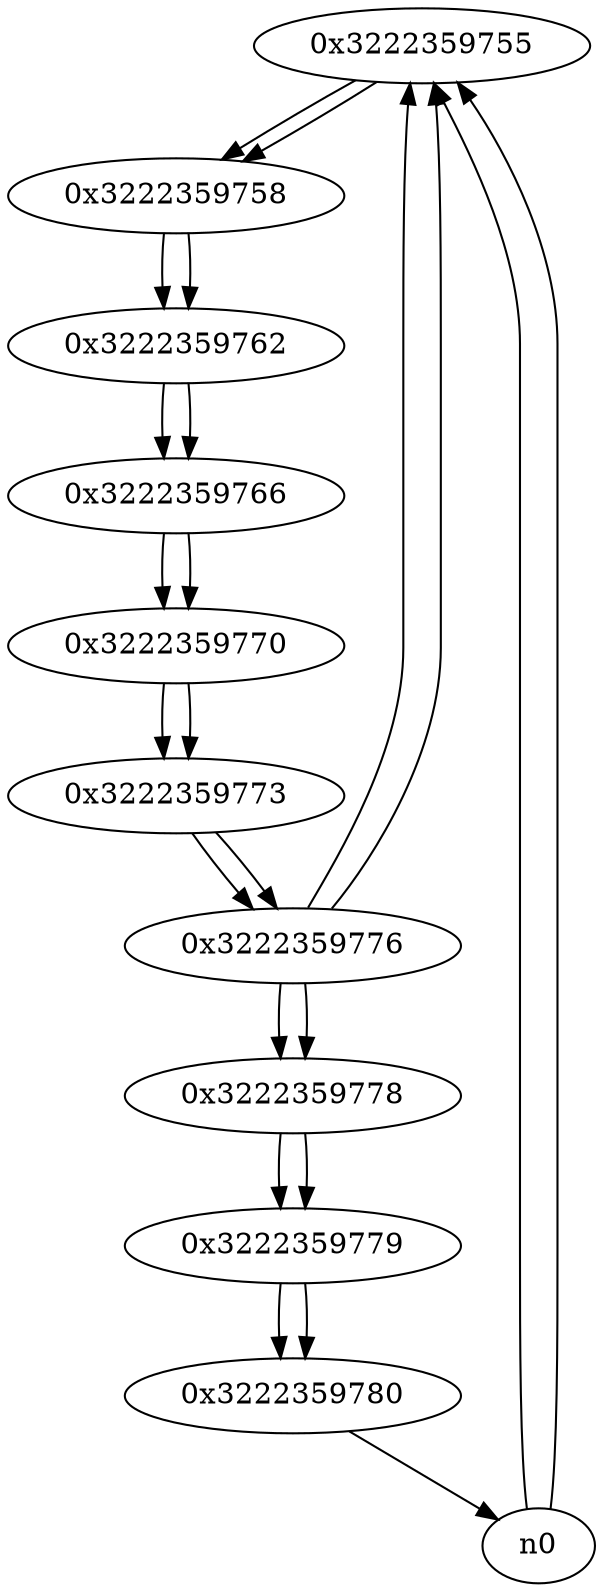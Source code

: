 digraph G{
/* nodes */
  n1 [label="0x3222359755"]
  n2 [label="0x3222359758"]
  n3 [label="0x3222359762"]
  n4 [label="0x3222359766"]
  n5 [label="0x3222359770"]
  n6 [label="0x3222359773"]
  n7 [label="0x3222359776"]
  n8 [label="0x3222359778"]
  n9 [label="0x3222359779"]
  n10 [label="0x3222359780"]
/* edges */
n1 -> n2;
n0 -> n1;
n7 -> n1;
n0 -> n1;
n2 -> n3;
n1 -> n2;
n3 -> n4;
n2 -> n3;
n4 -> n5;
n3 -> n4;
n5 -> n6;
n4 -> n5;
n6 -> n7;
n5 -> n6;
n7 -> n8;
n7 -> n1;
n6 -> n7;
n8 -> n9;
n7 -> n8;
n9 -> n10;
n8 -> n9;
n10 -> n0;
n9 -> n10;
}
